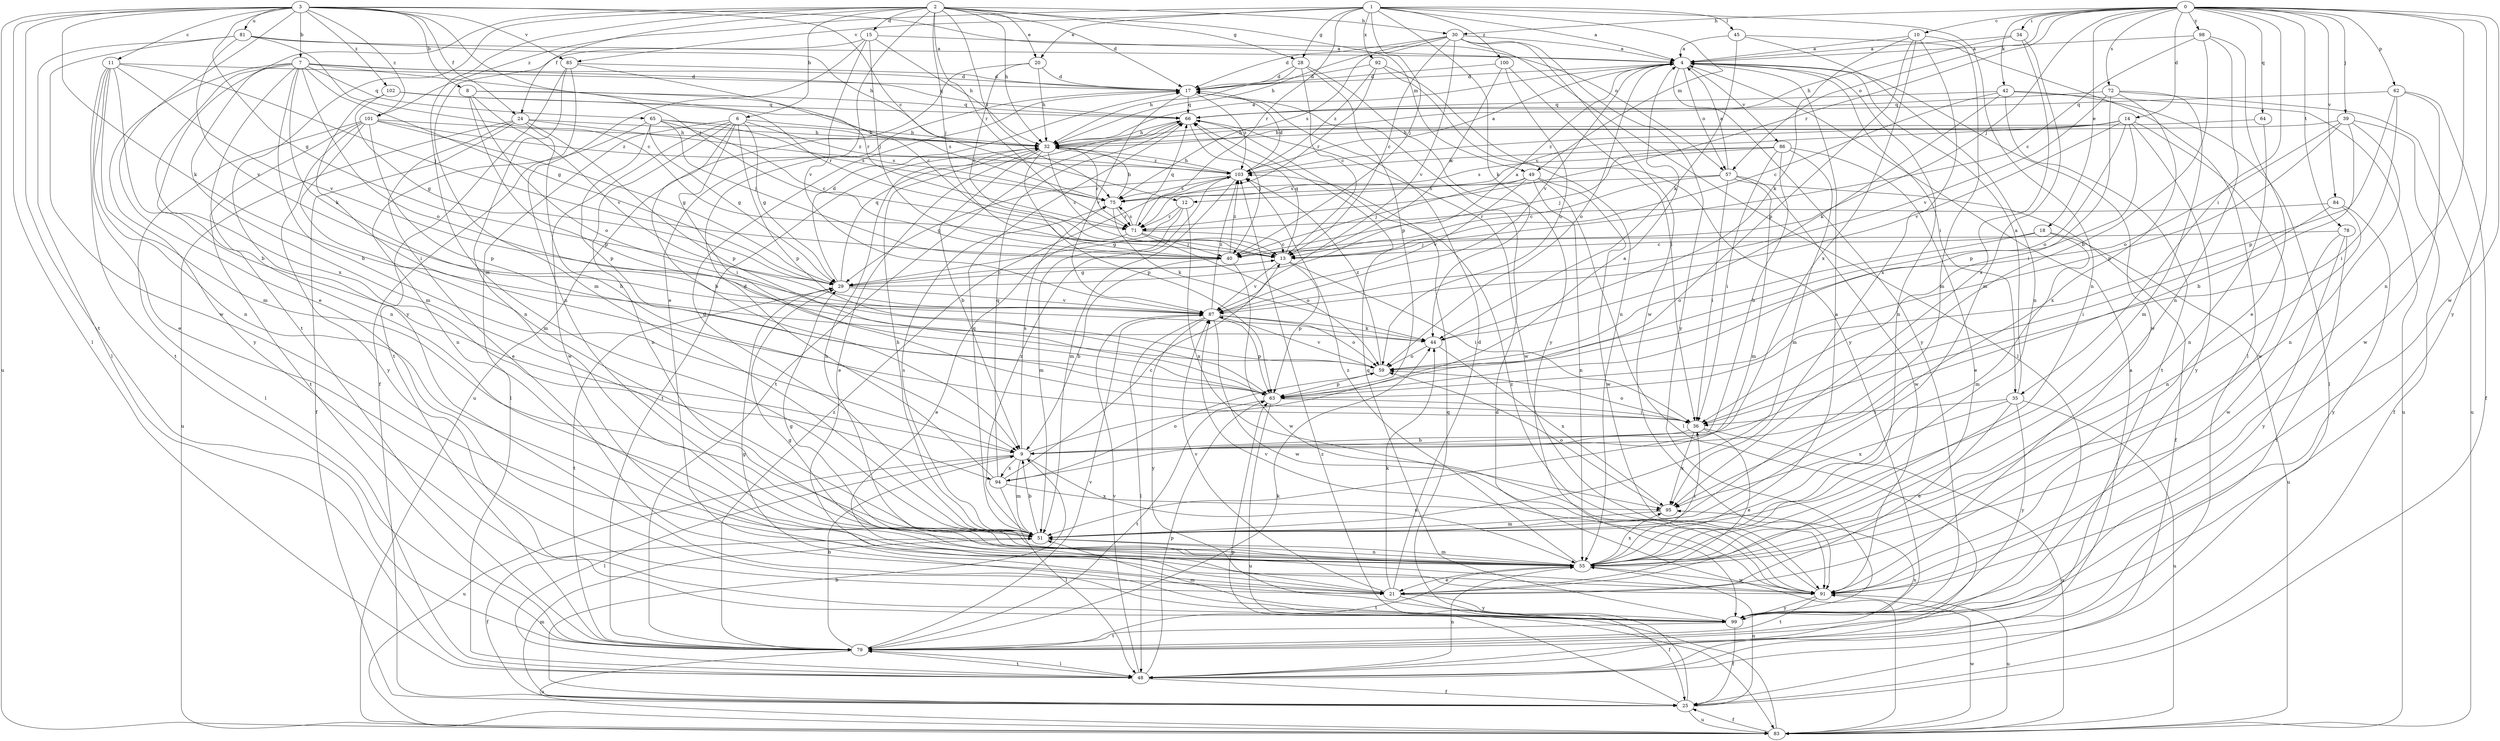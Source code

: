 strict digraph  {
0;
1;
2;
3;
4;
6;
7;
8;
9;
10;
11;
12;
13;
14;
15;
17;
18;
20;
21;
24;
25;
28;
29;
30;
32;
34;
35;
36;
39;
40;
42;
44;
45;
48;
49;
51;
55;
57;
59;
62;
63;
64;
65;
66;
71;
72;
75;
78;
79;
81;
83;
84;
85;
86;
87;
91;
92;
94;
95;
98;
99;
100;
101;
102;
103;
0 -> 10  [label=c];
0 -> 14  [label=d];
0 -> 18  [label=e];
0 -> 30  [label=h];
0 -> 34  [label=i];
0 -> 35  [label=i];
0 -> 39  [label=j];
0 -> 40  [label=j];
0 -> 42  [label=k];
0 -> 55  [label=n];
0 -> 57  [label=o];
0 -> 62  [label=p];
0 -> 64  [label=q];
0 -> 71  [label=r];
0 -> 72  [label=s];
0 -> 78  [label=t];
0 -> 84  [label=v];
0 -> 91  [label=w];
0 -> 98  [label=y];
0 -> 99  [label=y];
1 -> 4  [label=a];
1 -> 20  [label=e];
1 -> 28  [label=g];
1 -> 40  [label=j];
1 -> 44  [label=k];
1 -> 45  [label=l];
1 -> 49  [label=m];
1 -> 55  [label=n];
1 -> 71  [label=r];
1 -> 85  [label=v];
1 -> 92  [label=x];
1 -> 100  [label=z];
1 -> 101  [label=z];
2 -> 6  [label=b];
2 -> 15  [label=d];
2 -> 17  [label=d];
2 -> 20  [label=e];
2 -> 21  [label=e];
2 -> 24  [label=f];
2 -> 28  [label=g];
2 -> 30  [label=h];
2 -> 32  [label=h];
2 -> 40  [label=j];
2 -> 49  [label=m];
2 -> 51  [label=m];
2 -> 71  [label=r];
2 -> 75  [label=s];
2 -> 79  [label=t];
2 -> 99  [label=y];
3 -> 7  [label=b];
3 -> 8  [label=b];
3 -> 11  [label=c];
3 -> 12  [label=c];
3 -> 21  [label=e];
3 -> 24  [label=f];
3 -> 29  [label=g];
3 -> 40  [label=j];
3 -> 44  [label=k];
3 -> 48  [label=l];
3 -> 57  [label=o];
3 -> 79  [label=t];
3 -> 81  [label=u];
3 -> 83  [label=u];
3 -> 85  [label=v];
3 -> 101  [label=z];
3 -> 102  [label=z];
4 -> 17  [label=d];
4 -> 35  [label=i];
4 -> 55  [label=n];
4 -> 57  [label=o];
4 -> 59  [label=o];
4 -> 86  [label=v];
4 -> 87  [label=v];
4 -> 91  [label=w];
4 -> 99  [label=y];
6 -> 9  [label=b];
6 -> 29  [label=g];
6 -> 32  [label=h];
6 -> 36  [label=i];
6 -> 48  [label=l];
6 -> 55  [label=n];
6 -> 63  [label=p];
6 -> 91  [label=w];
6 -> 103  [label=z];
7 -> 9  [label=b];
7 -> 17  [label=d];
7 -> 29  [label=g];
7 -> 44  [label=k];
7 -> 51  [label=m];
7 -> 55  [label=n];
7 -> 59  [label=o];
7 -> 65  [label=q];
7 -> 66  [label=q];
7 -> 71  [label=r];
7 -> 94  [label=x];
7 -> 99  [label=y];
8 -> 59  [label=o];
8 -> 63  [label=p];
8 -> 66  [label=q];
8 -> 75  [label=s];
8 -> 87  [label=v];
9 -> 4  [label=a];
9 -> 48  [label=l];
9 -> 51  [label=m];
9 -> 55  [label=n];
9 -> 75  [label=s];
9 -> 83  [label=u];
9 -> 94  [label=x];
10 -> 4  [label=a];
10 -> 44  [label=k];
10 -> 51  [label=m];
10 -> 63  [label=p];
10 -> 94  [label=x];
10 -> 95  [label=x];
11 -> 9  [label=b];
11 -> 17  [label=d];
11 -> 21  [label=e];
11 -> 40  [label=j];
11 -> 51  [label=m];
11 -> 55  [label=n];
11 -> 79  [label=t];
11 -> 87  [label=v];
12 -> 29  [label=g];
12 -> 51  [label=m];
12 -> 71  [label=r];
12 -> 95  [label=x];
13 -> 29  [label=g];
13 -> 36  [label=i];
13 -> 63  [label=p];
13 -> 66  [label=q];
13 -> 87  [label=v];
14 -> 12  [label=c];
14 -> 32  [label=h];
14 -> 59  [label=o];
14 -> 63  [label=p];
14 -> 87  [label=v];
14 -> 91  [label=w];
14 -> 99  [label=y];
14 -> 103  [label=z];
15 -> 4  [label=a];
15 -> 32  [label=h];
15 -> 40  [label=j];
15 -> 51  [label=m];
15 -> 55  [label=n];
15 -> 87  [label=v];
17 -> 66  [label=q];
17 -> 87  [label=v];
17 -> 103  [label=z];
18 -> 13  [label=c];
18 -> 51  [label=m];
18 -> 59  [label=o];
18 -> 83  [label=u];
20 -> 13  [label=c];
20 -> 17  [label=d];
20 -> 32  [label=h];
20 -> 83  [label=u];
21 -> 17  [label=d];
21 -> 25  [label=f];
21 -> 44  [label=k];
21 -> 87  [label=v];
21 -> 99  [label=y];
24 -> 9  [label=b];
24 -> 21  [label=e];
24 -> 25  [label=f];
24 -> 32  [label=h];
24 -> 63  [label=p];
24 -> 75  [label=s];
24 -> 83  [label=u];
25 -> 9  [label=b];
25 -> 51  [label=m];
25 -> 55  [label=n];
25 -> 63  [label=p];
25 -> 66  [label=q];
25 -> 83  [label=u];
28 -> 13  [label=c];
28 -> 17  [label=d];
28 -> 32  [label=h];
28 -> 63  [label=p];
28 -> 99  [label=y];
29 -> 4  [label=a];
29 -> 13  [label=c];
29 -> 17  [label=d];
29 -> 66  [label=q];
29 -> 79  [label=t];
29 -> 87  [label=v];
30 -> 4  [label=a];
30 -> 13  [label=c];
30 -> 17  [label=d];
30 -> 32  [label=h];
30 -> 48  [label=l];
30 -> 75  [label=s];
30 -> 87  [label=v];
30 -> 91  [label=w];
30 -> 99  [label=y];
32 -> 4  [label=a];
32 -> 9  [label=b];
32 -> 13  [label=c];
32 -> 21  [label=e];
32 -> 63  [label=p];
32 -> 71  [label=r];
32 -> 79  [label=t];
32 -> 103  [label=z];
34 -> 4  [label=a];
34 -> 32  [label=h];
34 -> 51  [label=m];
34 -> 95  [label=x];
35 -> 4  [label=a];
35 -> 21  [label=e];
35 -> 36  [label=i];
35 -> 83  [label=u];
35 -> 95  [label=x];
35 -> 99  [label=y];
36 -> 9  [label=b];
36 -> 21  [label=e];
36 -> 59  [label=o];
36 -> 83  [label=u];
36 -> 95  [label=x];
39 -> 9  [label=b];
39 -> 25  [label=f];
39 -> 32  [label=h];
39 -> 55  [label=n];
39 -> 59  [label=o];
39 -> 63  [label=p];
40 -> 9  [label=b];
40 -> 91  [label=w];
40 -> 103  [label=z];
42 -> 13  [label=c];
42 -> 44  [label=k];
42 -> 48  [label=l];
42 -> 66  [label=q];
42 -> 79  [label=t];
42 -> 83  [label=u];
44 -> 59  [label=o];
44 -> 95  [label=x];
45 -> 4  [label=a];
45 -> 44  [label=k];
45 -> 48  [label=l];
45 -> 55  [label=n];
48 -> 4  [label=a];
48 -> 25  [label=f];
48 -> 55  [label=n];
48 -> 63  [label=p];
48 -> 79  [label=t];
48 -> 87  [label=v];
49 -> 40  [label=j];
49 -> 48  [label=l];
49 -> 55  [label=n];
49 -> 75  [label=s];
49 -> 87  [label=v];
49 -> 91  [label=w];
51 -> 9  [label=b];
51 -> 17  [label=d];
51 -> 25  [label=f];
51 -> 32  [label=h];
51 -> 55  [label=n];
51 -> 66  [label=q];
51 -> 75  [label=s];
51 -> 103  [label=z];
55 -> 4  [label=a];
55 -> 21  [label=e];
55 -> 29  [label=g];
55 -> 32  [label=h];
55 -> 36  [label=i];
55 -> 51  [label=m];
55 -> 79  [label=t];
55 -> 91  [label=w];
55 -> 95  [label=x];
55 -> 103  [label=z];
57 -> 4  [label=a];
57 -> 13  [label=c];
57 -> 25  [label=f];
57 -> 36  [label=i];
57 -> 51  [label=m];
57 -> 75  [label=s];
57 -> 91  [label=w];
59 -> 63  [label=p];
59 -> 87  [label=v];
59 -> 103  [label=z];
62 -> 25  [label=f];
62 -> 36  [label=i];
62 -> 63  [label=p];
62 -> 66  [label=q];
62 -> 91  [label=w];
63 -> 36  [label=i];
63 -> 79  [label=t];
63 -> 83  [label=u];
64 -> 32  [label=h];
64 -> 55  [label=n];
65 -> 13  [label=c];
65 -> 29  [label=g];
65 -> 32  [label=h];
65 -> 40  [label=j];
65 -> 55  [label=n];
65 -> 63  [label=p];
65 -> 75  [label=s];
66 -> 32  [label=h];
66 -> 40  [label=j];
66 -> 79  [label=t];
66 -> 91  [label=w];
71 -> 13  [label=c];
71 -> 21  [label=e];
71 -> 40  [label=j];
71 -> 59  [label=o];
71 -> 66  [label=q];
71 -> 75  [label=s];
72 -> 36  [label=i];
72 -> 51  [label=m];
72 -> 66  [label=q];
72 -> 83  [label=u];
72 -> 87  [label=v];
72 -> 95  [label=x];
75 -> 32  [label=h];
75 -> 44  [label=k];
75 -> 71  [label=r];
78 -> 40  [label=j];
78 -> 79  [label=t];
78 -> 91  [label=w];
78 -> 99  [label=y];
79 -> 9  [label=b];
79 -> 44  [label=k];
79 -> 48  [label=l];
79 -> 83  [label=u];
79 -> 87  [label=v];
79 -> 95  [label=x];
79 -> 103  [label=z];
81 -> 4  [label=a];
81 -> 13  [label=c];
81 -> 32  [label=h];
81 -> 48  [label=l];
81 -> 87  [label=v];
81 -> 91  [label=w];
83 -> 17  [label=d];
83 -> 25  [label=f];
83 -> 91  [label=w];
83 -> 103  [label=z];
84 -> 36  [label=i];
84 -> 55  [label=n];
84 -> 71  [label=r];
84 -> 99  [label=y];
85 -> 13  [label=c];
85 -> 17  [label=d];
85 -> 25  [label=f];
85 -> 55  [label=n];
85 -> 79  [label=t];
86 -> 9  [label=b];
86 -> 21  [label=e];
86 -> 36  [label=i];
86 -> 40  [label=j];
86 -> 51  [label=m];
86 -> 75  [label=s];
86 -> 103  [label=z];
87 -> 44  [label=k];
87 -> 48  [label=l];
87 -> 59  [label=o];
87 -> 63  [label=p];
87 -> 91  [label=w];
87 -> 99  [label=y];
87 -> 103  [label=z];
91 -> 29  [label=g];
91 -> 79  [label=t];
91 -> 83  [label=u];
91 -> 87  [label=v];
91 -> 99  [label=y];
91 -> 103  [label=z];
92 -> 17  [label=d];
92 -> 55  [label=n];
92 -> 71  [label=r];
92 -> 99  [label=y];
92 -> 103  [label=z];
94 -> 13  [label=c];
94 -> 17  [label=d];
94 -> 48  [label=l];
94 -> 59  [label=o];
94 -> 66  [label=q];
94 -> 95  [label=x];
95 -> 51  [label=m];
95 -> 59  [label=o];
98 -> 4  [label=a];
98 -> 9  [label=b];
98 -> 13  [label=c];
98 -> 21  [label=e];
98 -> 55  [label=n];
99 -> 25  [label=f];
99 -> 29  [label=g];
99 -> 51  [label=m];
99 -> 66  [label=q];
99 -> 79  [label=t];
100 -> 13  [label=c];
100 -> 17  [label=d];
100 -> 36  [label=i];
100 -> 59  [label=o];
101 -> 29  [label=g];
101 -> 32  [label=h];
101 -> 48  [label=l];
101 -> 51  [label=m];
101 -> 63  [label=p];
101 -> 79  [label=t];
101 -> 99  [label=y];
101 -> 103  [label=z];
102 -> 29  [label=g];
102 -> 36  [label=i];
102 -> 66  [label=q];
102 -> 71  [label=r];
103 -> 4  [label=a];
103 -> 17  [label=d];
103 -> 29  [label=g];
103 -> 32  [label=h];
103 -> 51  [label=m];
103 -> 75  [label=s];
}
